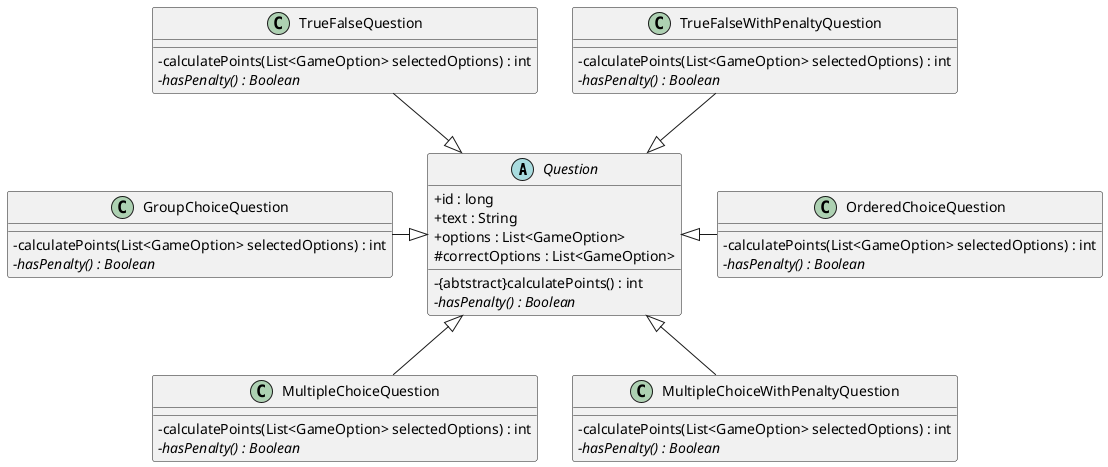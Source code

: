 @startuml DiagramaUML-DetallePreguntas-TP2

skinparam classAttributeIconSize 0

abstract Question{
    + id : long
    + text : String
    + options : List<GameOption>
    # correctOptions : List<GameOption>
    - {abtstract}calculatePoints() : int
    - {abstract}hasPenalty() : Boolean
}

class TrueFalseQuestion{
    - calculatePoints(List<GameOption> selectedOptions) : int
    - {abstract}hasPenalty() : Boolean
}

class TrueFalseWithPenaltyQuestion{
    - calculatePoints(List<GameOption> selectedOptions) : int
    - {abstract}hasPenalty() : Boolean
}

class OrderedChoiceQuestion{
    - calculatePoints(List<GameOption> selectedOptions) : int
    - {abstract}hasPenalty() : Boolean
}

class MultipleChoiceQuestion{
    - calculatePoints(List<GameOption> selectedOptions) : int
    - {abstract}hasPenalty() : Boolean
}

class MultipleChoiceWithPenaltyQuestion{
    - calculatePoints(List<GameOption> selectedOptions) : int
    - {abstract}hasPenalty() : Boolean
}

class GroupChoiceQuestion{
    - calculatePoints(List<GameOption> selectedOptions) : int
    - {abstract}hasPenalty() : Boolean
}


TrueFalseQuestion --|> Question
TrueFalseWithPenaltyQuestion --|> Question

OrderedChoiceQuestion --left|> Question

MultipleChoiceQuestion --up|> Question
MultipleChoiceWithPenaltyQuestion --up|> Question

GroupChoiceQuestion --right|> Question

@enduml